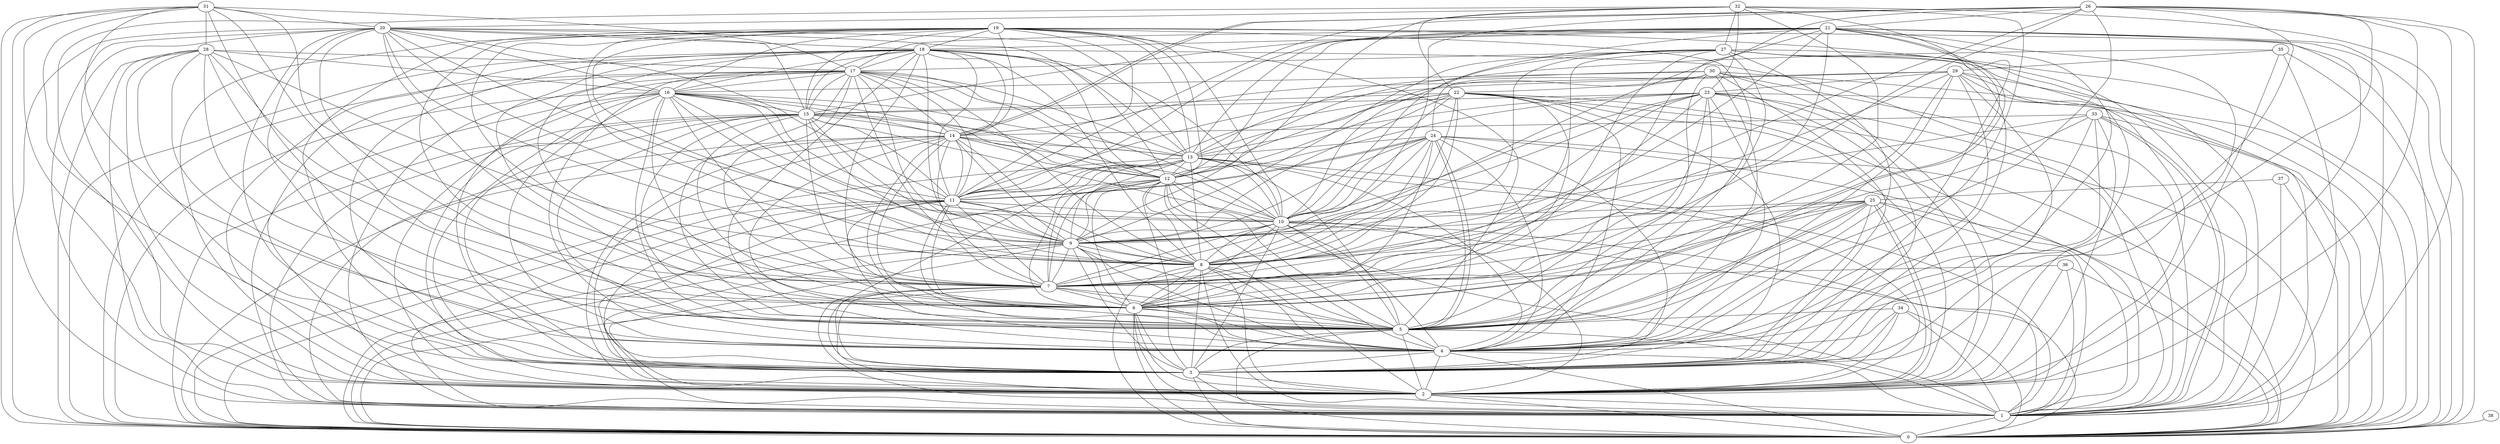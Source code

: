 graph G {
0;
1;
2;
3;
4;
5;
6;
7;
8;
9;
10;
11;
12;
13;
14;
15;
16;
17;
18;
19;
20;
21;
22;
23;
24;
25;
26;
27;
28;
29;
30;
31;
32;
33;
34;
35;
36;
37;
38;
38--0 ;
37--25 ;
37--1 ;
37--0 ;
36--1 ;
36--7 ;
36--0 ;
36--2 ;
35--29 ;
35--12 ;
35--0 ;
35--1 ;
35--2 ;
34--1 ;
34--5 ;
34--0 ;
34--4 ;
34--2 ;
34--3 ;
33--4 ;
33--14 ;
33--1 ;
33--9 ;
33--1 ;
33--2 ;
33--0 ;
33--5 ;
33--3 ;
32--23 ;
32--27 ;
32--9 ;
32--0 ;
32--22 ;
32--20 ;
32--5 ;
32--3 ;
32--4 ;
32--2 ;
31--20 ;
31--17 ;
31--28 ;
31--6 ;
31--7 ;
31--4 ;
31--3 ;
31--1 ;
31--5 ;
31--0 ;
31--2 ;
30--4 ;
30--0 ;
30--12 ;
30--16 ;
30--13 ;
30--22 ;
30--24 ;
30--5 ;
30--3 ;
30--1 ;
30--2 ;
29--2 ;
29--11 ;
29--6 ;
29--23 ;
29--14 ;
29--5 ;
29--4 ;
29--1 ;
29--0 ;
29--3 ;
29--8 ;
28--16 ;
28--17 ;
28--4 ;
28--6 ;
28--2 ;
28--3 ;
28--5 ;
28--0 ;
28--1 ;
28--8 ;
28--7 ;
27--17 ;
27--9 ;
27--6 ;
27--5 ;
27--2 ;
27--8 ;
27--7 ;
27--3 ;
27--10 ;
27--1 ;
27--0 ;
27--4 ;
26--21 ;
26--11 ;
26--7 ;
26--14 ;
26--14 ;
26--6 ;
26--5 ;
26--3 ;
26--2 ;
26--0 ;
26--1 ;
26--10 ;
26--8 ;
26--4 ;
25--9 ;
25--5 ;
25--8 ;
25--5 ;
25--2 ;
25--2 ;
25--10 ;
25--7 ;
25--0 ;
25--6 ;
25--3 ;
25--1 ;
25--4 ;
24--0 ;
24--5 ;
24--11 ;
24--10 ;
24--11 ;
24--5 ;
24--7 ;
24--8 ;
24--4 ;
24--1 ;
24--3 ;
24--6 ;
24--13 ;
24--9 ;
23--4 ;
23--6 ;
23--5 ;
23--10 ;
23--2 ;
23--8 ;
23--1 ;
23--15 ;
23--3 ;
23--7 ;
23--9 ;
23--13 ;
23--0 ;
23--12 ;
22--12 ;
22--10 ;
22--1 ;
22--4 ;
22--3 ;
22--2 ;
22--0 ;
22--6 ;
22--7 ;
22--11 ;
22--13 ;
22--9 ;
22--15 ;
22--8 ;
21--1 ;
21--11 ;
21--17 ;
21--12 ;
21--18 ;
21--6 ;
21--6 ;
21--3 ;
21--10 ;
21--8 ;
21--9 ;
21--7 ;
21--0 ;
21--4 ;
21--15 ;
21--2 ;
21--13 ;
20--15 ;
20--18 ;
20--7 ;
20--4 ;
20--8 ;
20--3 ;
20--5 ;
20--16 ;
20--2 ;
20--1 ;
20--12 ;
20--13 ;
20--0 ;
20--10 ;
20--9 ;
20--11 ;
19--13 ;
19--3 ;
19--4 ;
19--5 ;
19--6 ;
19--7 ;
19--8 ;
19--1 ;
19--16 ;
19--0 ;
19--18 ;
19--11 ;
19--15 ;
19--2 ;
19--9 ;
19--14 ;
19--12 ;
19--10 ;
18--7 ;
18--8 ;
18--17 ;
18--15 ;
18--10 ;
18--16 ;
18--9 ;
18--1 ;
18--13 ;
18--11 ;
18--14 ;
18--0 ;
18--4 ;
18--12 ;
18--5 ;
18--6 ;
18--3 ;
18--2 ;
17--9 ;
17--3 ;
17--11 ;
17--10 ;
17--6 ;
17--16 ;
17--12 ;
17--8 ;
17--5 ;
17--2 ;
17--0 ;
17--7 ;
17--1 ;
17--14 ;
17--13 ;
17--4 ;
17--15 ;
16--4 ;
16--5 ;
16--12 ;
16--3 ;
16--2 ;
16--1 ;
16--13 ;
16--8 ;
16--0 ;
16--7 ;
16--10 ;
16--9 ;
16--14 ;
16--6 ;
16--15 ;
16--11 ;
15--11 ;
15--5 ;
15--9 ;
15--12 ;
15--1 ;
15--3 ;
15--6 ;
15--13 ;
15--2 ;
15--10 ;
15--8 ;
15--4 ;
15--14 ;
15--0 ;
15--7 ;
14--10 ;
14--1 ;
14--11 ;
14--12 ;
14--13 ;
14--8 ;
14--4 ;
14--6 ;
14--3 ;
14--0 ;
14--9 ;
14--7 ;
14--2 ;
14--5 ;
13--4 ;
13--2 ;
13--1 ;
13--9 ;
13--3 ;
13--8 ;
13--6 ;
13--12 ;
13--5 ;
13--0 ;
13--11 ;
13--7 ;
13--10 ;
12--7 ;
12--4 ;
12--9 ;
12--10 ;
12--0 ;
12--11 ;
12--2 ;
12--6 ;
12--1 ;
12--3 ;
12--5 ;
12--8 ;
11--5 ;
11--7 ;
11--2 ;
11--1 ;
11--0 ;
11--4 ;
11--9 ;
11--6 ;
11--3 ;
11--8 ;
11--10 ;
10--2 ;
10--1 ;
10--6 ;
10--4 ;
10--8 ;
10--9 ;
10--3 ;
10--5 ;
10--7 ;
10--0 ;
9--8 ;
9--0 ;
9--3 ;
9--5 ;
9--1 ;
9--6 ;
9--2 ;
9--7 ;
9--4 ;
8--7 ;
8--3 ;
8--4 ;
8--0 ;
8--2 ;
8--5 ;
8--1 ;
8--6 ;
7--5 ;
7--4 ;
7--6 ;
7--2 ;
7--1 ;
7--3 ;
7--0 ;
6--5 ;
6--3 ;
6--4 ;
6--2 ;
6--0 ;
6--1 ;
5--3 ;
5--2 ;
5--4 ;
5--0 ;
5--1 ;
4--0 ;
4--2 ;
4--1 ;
4--3 ;
3--2 ;
3--1 ;
3--0 ;
2--1 ;
2--0 ;
1--0 ;
}
